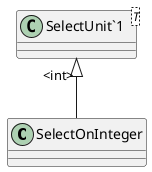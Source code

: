 @startuml
class SelectOnInteger {
}
class "SelectUnit`1"<T> {
}
"SelectUnit`1" "<int>" <|-- SelectOnInteger
@enduml
